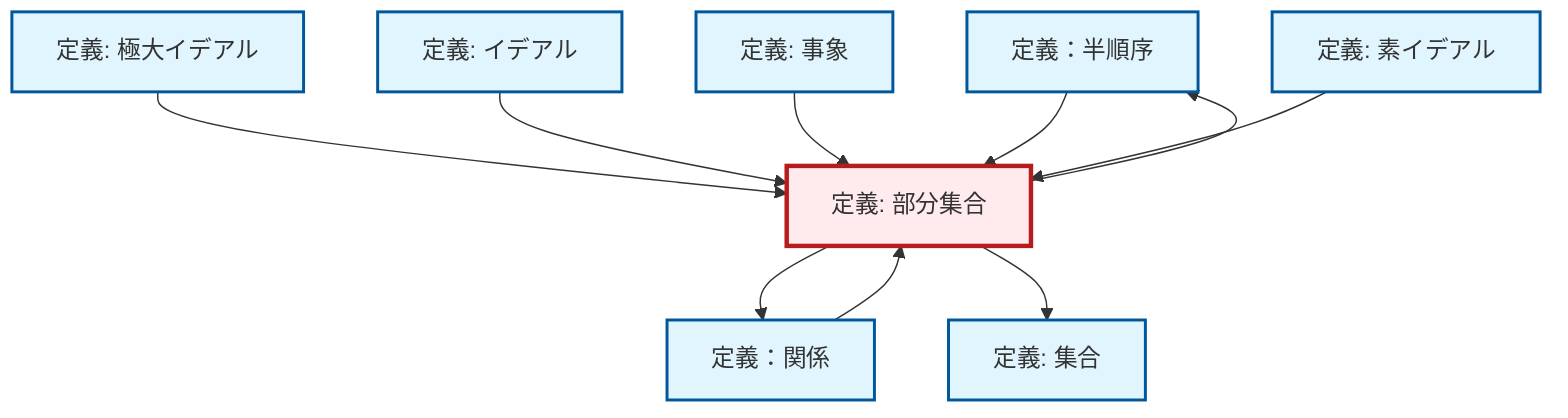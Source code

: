 graph TD
    classDef definition fill:#e1f5fe,stroke:#01579b,stroke-width:2px
    classDef theorem fill:#f3e5f5,stroke:#4a148c,stroke-width:2px
    classDef axiom fill:#fff3e0,stroke:#e65100,stroke-width:2px
    classDef example fill:#e8f5e9,stroke:#1b5e20,stroke-width:2px
    classDef current fill:#ffebee,stroke:#b71c1c,stroke-width:3px
    def-partial-order["定義：半順序"]:::definition
    def-event["定義: 事象"]:::definition
    def-prime-ideal["定義: 素イデアル"]:::definition
    def-relation["定義：関係"]:::definition
    def-ideal["定義: イデアル"]:::definition
    def-subset["定義: 部分集合"]:::definition
    def-maximal-ideal["定義: 極大イデアル"]:::definition
    def-set["定義: 集合"]:::definition
    def-maximal-ideal --> def-subset
    def-ideal --> def-subset
    def-subset --> def-partial-order
    def-subset --> def-relation
    def-subset --> def-set
    def-event --> def-subset
    def-partial-order --> def-subset
    def-prime-ideal --> def-subset
    def-relation --> def-subset
    class def-subset current